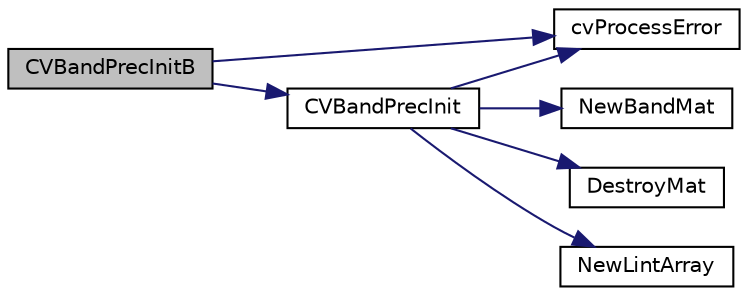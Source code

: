 digraph "CVBandPrecInitB"
{
  edge [fontname="Helvetica",fontsize="10",labelfontname="Helvetica",labelfontsize="10"];
  node [fontname="Helvetica",fontsize="10",shape=record];
  rankdir="LR";
  Node15 [label="CVBandPrecInitB",height=0.2,width=0.4,color="black", fillcolor="grey75", style="filled", fontcolor="black"];
  Node15 -> Node16 [color="midnightblue",fontsize="10",style="solid",fontname="Helvetica"];
  Node16 [label="cvProcessError",height=0.2,width=0.4,color="black", fillcolor="white", style="filled",URL="$d1/ddc/cvode_8c.html#aca8edaf29469da9950fe695b90ef196e"];
  Node15 -> Node17 [color="midnightblue",fontsize="10",style="solid",fontname="Helvetica"];
  Node17 [label="CVBandPrecInit",height=0.2,width=0.4,color="black", fillcolor="white", style="filled",URL="$da/daf/cvodes__bandpre_8c.html#a830feda61149708709c84aa23d84c773"];
  Node17 -> Node16 [color="midnightblue",fontsize="10",style="solid",fontname="Helvetica"];
  Node17 -> Node18 [color="midnightblue",fontsize="10",style="solid",fontname="Helvetica"];
  Node18 [label="NewBandMat",height=0.2,width=0.4,color="black", fillcolor="white", style="filled",URL="$da/d37/sundials__direct_8h.html#a4f060a6aa400d66a824b290f5bb5966d"];
  Node17 -> Node19 [color="midnightblue",fontsize="10",style="solid",fontname="Helvetica"];
  Node19 [label="DestroyMat",height=0.2,width=0.4,color="black", fillcolor="white", style="filled",URL="$da/d37/sundials__direct_8h.html#a58455f92bee3b8af244dac64364dd09f"];
  Node17 -> Node20 [color="midnightblue",fontsize="10",style="solid",fontname="Helvetica"];
  Node20 [label="NewLintArray",height=0.2,width=0.4,color="black", fillcolor="white", style="filled",URL="$da/d37/sundials__direct_8h.html#ac7e5bf85fb1110b7cd87a818161db11b"];
}
